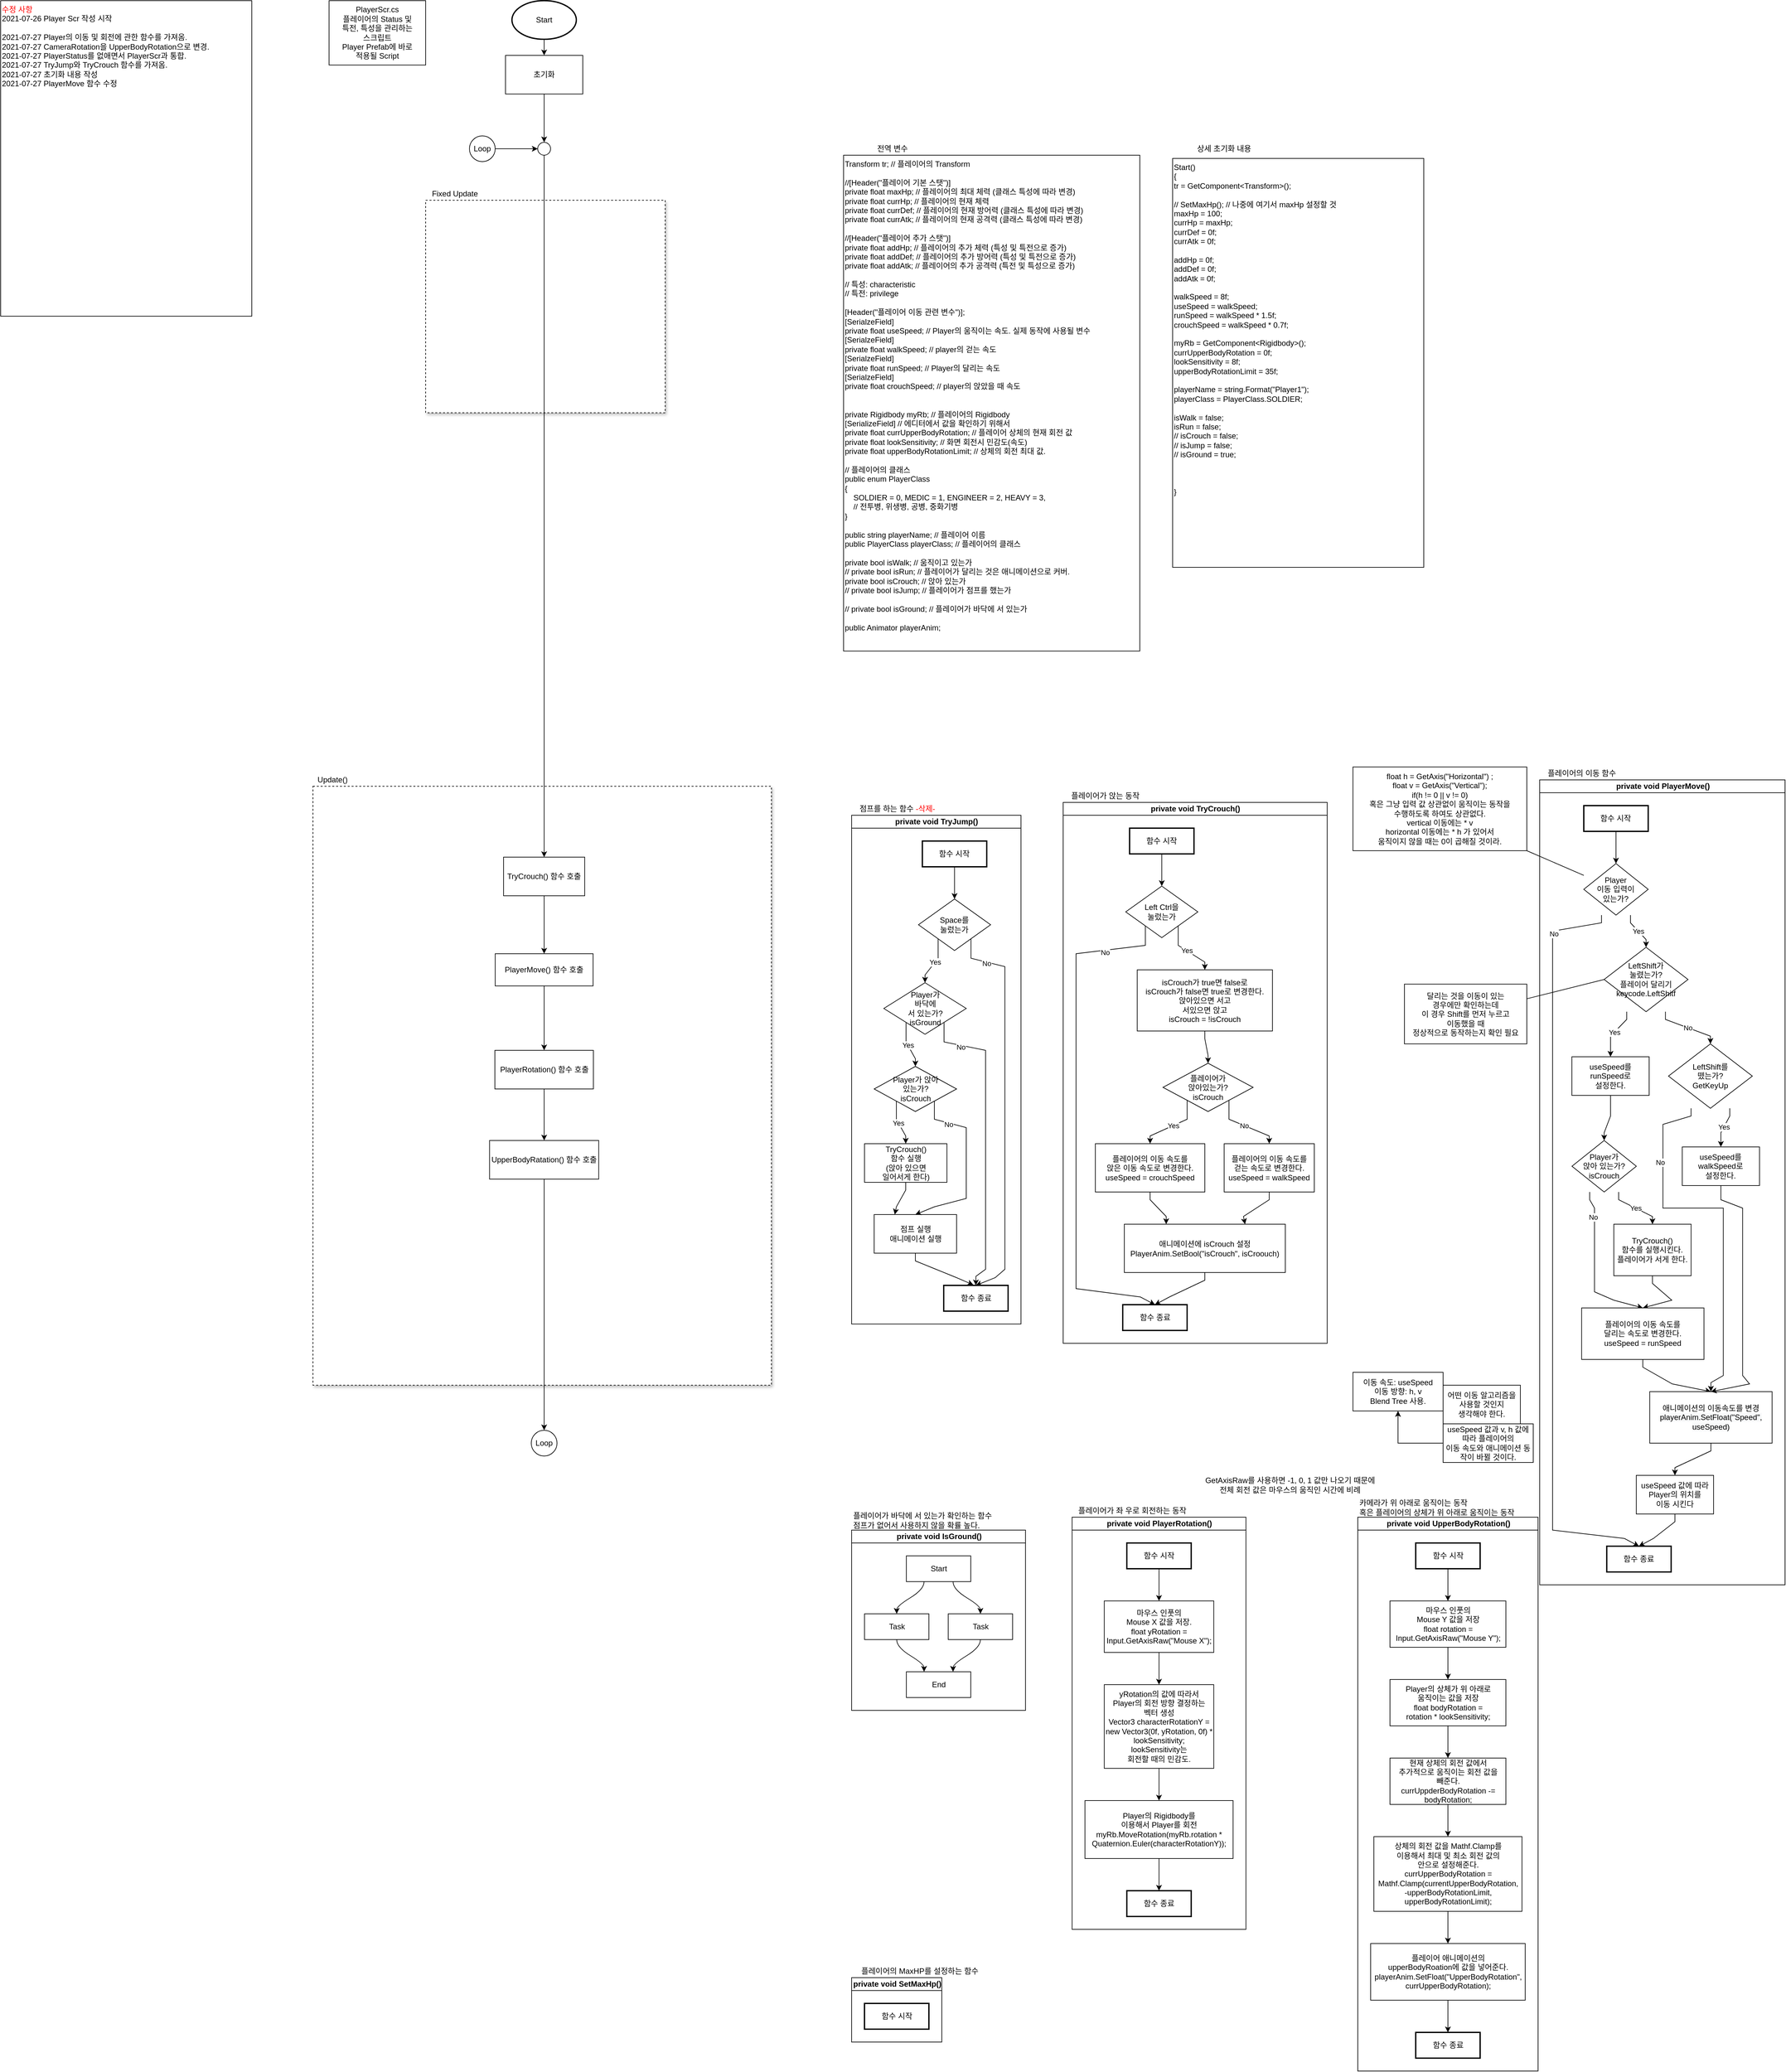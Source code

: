 <mxfile version="13.9.9" type="device"><diagram id="V0F2KRrK1Pfkh-RjJhN5" name="페이지-1"><mxGraphModel dx="1913" dy="806" grid="1" gridSize="10" guides="1" tooltips="1" connect="1" arrows="1" fold="1" page="1" pageScale="1" pageWidth="827" pageHeight="1169" math="0" shadow="0"><root><mxCell id="0"/><mxCell id="1" parent="0"/><mxCell id="7qZHtQeG11-7zBUPtAtL-14" value="" style="rounded=0;whiteSpace=wrap;html=1;shadow=1;fontFamily=Helvetica;dashed=1;" vertex="1" parent="1"><mxGeometry x="55" y="1250" width="712" height="930" as="geometry"/></mxCell><mxCell id="7qZHtQeG11-7zBUPtAtL-5" value="" style="rounded=0;whiteSpace=wrap;html=1;fontFamily=Helvetica;dashed=1;shadow=1;" vertex="1" parent="1"><mxGeometry x="230" y="340" width="372" height="330" as="geometry"/></mxCell><mxCell id="lB25bxZqyWeQpfFWxxOu-1" value="" style="edgeStyle=orthogonalEdgeStyle;rounded=0;orthogonalLoop=1;jettySize=auto;html=1;" parent="1" source="lB25bxZqyWeQpfFWxxOu-2" target="lB25bxZqyWeQpfFWxxOu-3" edge="1"><mxGeometry relative="1" as="geometry"/></mxCell><mxCell id="lB25bxZqyWeQpfFWxxOu-2" value="Start" style="strokeWidth=2;html=1;shape=mxgraph.flowchart.start_1;whiteSpace=wrap;" parent="1" vertex="1"><mxGeometry x="364" y="30" width="100" height="60" as="geometry"/></mxCell><mxCell id="7qZHtQeG11-7zBUPtAtL-8" value="" style="edgeStyle=orthogonalEdgeStyle;rounded=0;orthogonalLoop=1;jettySize=auto;html=1;fontFamily=Helvetica;" edge="1" parent="1" source="lB25bxZqyWeQpfFWxxOu-3" target="7qZHtQeG11-7zBUPtAtL-7"><mxGeometry relative="1" as="geometry"/></mxCell><mxCell id="lB25bxZqyWeQpfFWxxOu-3" value="초기화" style="rounded=0;whiteSpace=wrap;html=1;" parent="1" vertex="1"><mxGeometry x="354" y="115" width="120" height="60" as="geometry"/></mxCell><mxCell id="lB25bxZqyWeQpfFWxxOu-4" value="PlayerScr.cs&lt;br&gt;플레이어의 Status 및&lt;br&gt;특전, 특성을 관리하는&lt;br&gt;스크립트&lt;br&gt;Player Prefab에 바로&lt;br&gt;적용될 Script" style="rounded=0;whiteSpace=wrap;html=1;" parent="1" vertex="1"><mxGeometry x="80" y="30" width="150" height="100" as="geometry"/></mxCell><mxCell id="lB25bxZqyWeQpfFWxxOu-6" value="&lt;span style=&quot;font-family: &amp;#34;helvetica&amp;#34;&quot;&gt;Transform tr; // 플레이어의 Transform&lt;br&gt;&lt;br&gt;//[Header(&quot;플레이어 기본 스탯&quot;)]&lt;/span&gt;&lt;br style=&quot;font-family: &amp;#34;helvetica&amp;#34;&quot;&gt;&lt;span style=&quot;font-family: &amp;#34;helvetica&amp;#34;&quot;&gt;private float maxHp; // 플레이어의 최대 체력 (클래스 특성에 따라 변경)&lt;/span&gt;&lt;br style=&quot;font-family: &amp;#34;helvetica&amp;#34;&quot;&gt;&lt;span style=&quot;font-family: &amp;#34;helvetica&amp;#34;&quot;&gt;private float currHp; // 플레이어의 현재 체력&lt;/span&gt;&lt;br style=&quot;font-family: &amp;#34;helvetica&amp;#34;&quot;&gt;&lt;span style=&quot;font-family: &amp;#34;helvetica&amp;#34;&quot;&gt;private float currDef; // 플레이어의 현재 방어력 (클래스 특성에 따라 변경)&lt;/span&gt;&lt;br style=&quot;font-family: &amp;#34;helvetica&amp;#34;&quot;&gt;&lt;span style=&quot;font-family: &amp;#34;helvetica&amp;#34;&quot;&gt;private float currAtk; // 플레이어의 현재 공격력 (클래스 특성에 따라 변경)&lt;/span&gt;&lt;br style=&quot;font-family: &amp;#34;helvetica&amp;#34;&quot;&gt;&lt;br&gt;//[Header(&quot;플레이어 추가 스탯&quot;)]&lt;br&gt;private float addHp; // 플레이어의 추가 체력 (특성 및 특전으로 증가)&lt;br&gt;private float addDef; // 플레이어의 추가 방어력 (특성 및 특전으로 증가)&lt;br&gt;private float addAtk; // 플레이어의 추가 공격력 (특전 및 특성으로 증가)&lt;br&gt;&lt;br&gt;// 특성: characteristic&lt;br&gt;// 특전: privilege&lt;br&gt;&lt;br&gt;[Header(&quot;플레이어 이동 관련 변수&quot;)];&lt;br&gt;[SerialzeField]&lt;br&gt;private float useSpeed; // Player의 움직이는 속도. 실제 동작에 사용될 변수&lt;br&gt;[SerialzeField]&lt;br&gt;private float walkSpeed; // player의 걷는 속도&lt;br&gt;[SerialzeField]&lt;br&gt;private float runSpeed; // Player의 달리는 속도&lt;br&gt;[SerialzeField]&lt;br&gt;private float crouchSpeed; // player의 앉았을 때 속도&lt;br&gt;&lt;br&gt;&lt;br&gt;private Rigidbody myRb; // 플레이어의 Rigidbody&lt;br&gt;[SerializeField] // 에디터에서 값을 확인하기 위해서&lt;br&gt;private float currUpperBodyRotation; // 플레이어 상체의 현재&amp;nbsp;회전 값&lt;br&gt;private float lookSensitivity; // 화면 회전시 민감도(속도)&lt;br&gt;&lt;span style=&quot;text-align: center&quot;&gt;private float upperBodyRotationLimit; // 상체의 회전 최대 값.&lt;/span&gt;&lt;br&gt;&lt;br&gt;// 플레이어의 클래스&lt;br&gt;public enum PlayerClass&lt;br&gt;{&lt;br&gt;&amp;nbsp; &amp;nbsp; SOLDIER = 0, MEDIC = 1, ENGINEER = 2, HEAVY = 3,&lt;br&gt;&amp;nbsp; &amp;nbsp; // 전투병, 위생병, 공병, 중화기병&lt;br&gt;}&lt;br&gt;&lt;br&gt;public string playerName; // 플레이어 이름&lt;br&gt;public PlayerClass playerClass; // 플레이어의 클래스&lt;br&gt;&lt;br&gt;private bool isWalk; // 움직이고 있는가&lt;br&gt;// private bool isRun; // 플레이어가 달리는 것은 애니메이션으로 커버.&lt;br&gt;private bool isCrouch; // 앉아 있는가&lt;br&gt;// private bool isJump; // 플레이어가 점프를 했는가&lt;br&gt;&lt;br&gt;// private bool isGround; // 플레이어가 바닥에 서 있는가&lt;br&gt;&lt;br&gt;public Animator playerAnim;" style="rounded=0;whiteSpace=wrap;html=1;align=left;verticalAlign=top;" parent="1" vertex="1"><mxGeometry x="879" y="270" width="460" height="770" as="geometry"/></mxCell><mxCell id="lB25bxZqyWeQpfFWxxOu-7" value="전역 변수" style="text;html=1;strokeColor=none;fillColor=none;align=center;verticalAlign=middle;whiteSpace=wrap;rounded=0;" parent="1" vertex="1"><mxGeometry x="880" y="250" width="150" height="20" as="geometry"/></mxCell><mxCell id="lB25bxZqyWeQpfFWxxOu-8" value="Start()&lt;br&gt;{&lt;br&gt;tr = GetComponent&amp;lt;Transform&amp;gt;();&lt;br&gt;&lt;br&gt;// SetMaxHp(); // 나중에 여기서 maxHp 설정할 것&lt;br&gt;maxHp = 100;&lt;br&gt;currHp = maxHp;&lt;br&gt;currDef = 0f;&lt;br&gt;currAtk = 0f;&lt;br&gt;&lt;br&gt;addHp = 0f;&lt;br&gt;addDef = 0f;&lt;br&gt;addAtk = 0f;&lt;br&gt;&lt;br&gt;walkSpeed = 8f;&lt;br&gt;useSpeed = walkSpeed;&lt;br&gt;runSpeed = walkSpeed * 1.5f;&lt;br&gt;crouchSpeed = walkSpeed * 0.7f;&lt;br&gt;&lt;br&gt;myRb = GetComponent&amp;lt;Rigidbody&amp;gt;();&lt;br&gt;currUpperBodyRotation = 0f;&lt;br&gt;lookSensitivity = 8f;&lt;br&gt;upperBodyRotationLimit = 35f;&lt;br&gt;&lt;br&gt;playerName = string.Format(&quot;Player1&quot;);&lt;br&gt;playerClass = PlayerClass.SOLDIER;&lt;br&gt;&lt;br&gt;isWalk = false;&lt;br&gt;isRun = false;&lt;br&gt;// isCrouch = false;&lt;br&gt;// isJump = false;&lt;br&gt;// isGround = true;&lt;br&gt;&lt;br&gt;&lt;br&gt;&lt;br&gt;}" style="rounded=0;whiteSpace=wrap;html=1;align=left;verticalAlign=top;" parent="1" vertex="1"><mxGeometry x="1390" y="275" width="390" height="635" as="geometry"/></mxCell><mxCell id="lB25bxZqyWeQpfFWxxOu-9" value="상세 초기화 내용" style="text;html=1;strokeColor=none;fillColor=none;align=center;verticalAlign=middle;whiteSpace=wrap;rounded=0;" parent="1" vertex="1"><mxGeometry x="1390" y="250" width="160" height="20" as="geometry"/></mxCell><mxCell id="gIxmjfL-Lif10dy3qZAR-1" value="" style="endArrow=none;html=1;entryX=1;entryY=1;entryDx=0;entryDy=0;" parent="1" source="gIxmjfL-Lif10dy3qZAR-8" target="gIxmjfL-Lif10dy3qZAR-2" edge="1"><mxGeometry width="50" height="50" relative="1" as="geometry"><mxPoint x="2340" y="1400" as="sourcePoint"/><mxPoint x="2480.59" y="1340" as="targetPoint"/></mxGeometry></mxCell><mxCell id="gIxmjfL-Lif10dy3qZAR-2" value="float h = GetAxis(&quot;Horizontal&quot;) ;&lt;br&gt;float v = GetAxis(&quot;Vertical&quot;);&lt;br&gt;if(h != 0 || v != 0)&lt;br&gt;혹은 그냥 입력 값 상관없이 움직이는 동작을&lt;br&gt;수행하도록 하여도 상관없다.&lt;br&gt;vertical 이동에는 * v&lt;br&gt;horizontal 이동에는 * h 가 있어서&lt;br&gt;움직이지 않을 때는 0이 곱해질 것이라." style="rounded=0;whiteSpace=wrap;html=1;" parent="1" vertex="1"><mxGeometry x="1670" y="1220" width="270" height="130" as="geometry"/></mxCell><mxCell id="gIxmjfL-Lif10dy3qZAR-3" value="private void PlayerMove()" style="swimlane;html=1;startSize=20;horizontal=1;childLayout=flowLayout;flowOrientation=north;resizable=0;interRankCellSpacing=50;containerType=tree;shadow=0;" parent="1" vertex="1"><mxGeometry x="1960" y="1240" width="381" height="1250" as="geometry"/></mxCell><mxCell id="gIxmjfL-Lif10dy3qZAR-4" style="edgeStyle=orthogonalEdgeStyle;rounded=0;orthogonalLoop=1;jettySize=auto;html=1;entryX=0.5;entryY=0;entryDx=0;entryDy=0;entryPerimeter=0;noEdgeStyle=1;orthogonal=1;" parent="gIxmjfL-Lif10dy3qZAR-3" source="gIxmjfL-Lif10dy3qZAR-5" target="gIxmjfL-Lif10dy3qZAR-8" edge="1"><mxGeometry relative="1" as="geometry"><Array as="points"><mxPoint x="118.492" y="92"/><mxPoint x="118.492" y="118"/></Array></mxGeometry></mxCell><mxCell id="gIxmjfL-Lif10dy3qZAR-5" value="함수 시작" style="strokeWidth=2;whiteSpace=wrap;html=1;" parent="gIxmjfL-Lif10dy3qZAR-3" vertex="1"><mxGeometry x="68.492" y="40" width="100" height="40" as="geometry"/></mxCell><mxCell id="gIxmjfL-Lif10dy3qZAR-6" value="No" style="edgeStyle=orthogonalEdgeStyle;rounded=0;orthogonalLoop=1;jettySize=auto;html=1;entryX=0.5;entryY=0;entryDx=0;entryDy=0;noEdgeStyle=1;orthogonal=1;" parent="gIxmjfL-Lif10dy3qZAR-3" source="gIxmjfL-Lif10dy3qZAR-8" target="gIxmjfL-Lif10dy3qZAR-17" edge="1"><mxGeometry x="-0.839" y="2" relative="1" as="geometry"><Array as="points"><mxPoint x="95.992" y="222"/><mxPoint x="20" y="235"/><mxPoint x="20" y="385"/><mxPoint x="20" y="385"/><mxPoint x="20" y="535"/><mxPoint x="20" y="535"/><mxPoint x="20" y="665"/><mxPoint x="20" y="665"/><mxPoint x="20" y="795"/><mxPoint x="20" y="795"/><mxPoint x="20" y="925"/><mxPoint x="20" y="925"/><mxPoint x="20" y="1055"/><mxPoint x="20" y="1055"/><mxPoint x="20" y="1165"/><mxPoint x="131.653" y="1178"/></Array><mxPoint as="offset"/></mxGeometry></mxCell><mxCell id="gIxmjfL-Lif10dy3qZAR-7" value="Yes" style="edgeStyle=orthogonalEdgeStyle;rounded=0;orthogonalLoop=1;jettySize=auto;html=1;entryX=0.5;entryY=0;entryDx=0;entryDy=0;entryPerimeter=0;noEdgeStyle=1;orthogonal=1;" parent="gIxmjfL-Lif10dy3qZAR-3" source="gIxmjfL-Lif10dy3qZAR-8" target="gIxmjfL-Lif10dy3qZAR-10" edge="1"><mxGeometry relative="1" as="geometry"><Array as="points"><mxPoint x="140.992" y="222"/><mxPoint x="165.216" y="248"/></Array></mxGeometry></mxCell><mxCell id="gIxmjfL-Lif10dy3qZAR-8" value="Player&lt;br&gt;이동 입력이&lt;br&gt;있는가?" style="html=1;shape=mxgraph.flowchart.decision;whiteSpace=wrap;align=center;" parent="gIxmjfL-Lif10dy3qZAR-3" vertex="1"><mxGeometry x="68.492" y="130" width="100" height="80" as="geometry"/></mxCell><mxCell id="gIxmjfL-Lif10dy3qZAR-10" value="LeftShift가&lt;br&gt;눌렸는가?&lt;br&gt;플레이어 달리기&lt;br&gt;keycode.LeftShitf" style="html=1;shape=mxgraph.flowchart.decision;whiteSpace=wrap;align=center;" parent="gIxmjfL-Lif10dy3qZAR-3" vertex="1"><mxGeometry x="100.086" y="260" width="130.26" height="100" as="geometry"/></mxCell><mxCell id="gIxmjfL-Lif10dy3qZAR-15" style="edgeStyle=orthogonalEdgeStyle;rounded=0;orthogonalLoop=1;jettySize=auto;html=1;entryX=0.5;entryY=0;entryDx=0;entryDy=0;noEdgeStyle=1;orthogonal=1;" parent="gIxmjfL-Lif10dy3qZAR-3" source="gIxmjfL-Lif10dy3qZAR-16" target="gIxmjfL-Lif10dy3qZAR-17" edge="1"><mxGeometry relative="1" as="geometry"><Array as="points"><mxPoint x="210.023" y="1152"/><mxPoint x="176.653" y="1178"/></Array></mxGeometry></mxCell><mxCell id="gIxmjfL-Lif10dy3qZAR-16" value="useSpeed 값에 따라&lt;br&gt;Player의 위치를&lt;br&gt;이동 시킨다" style="rounded=0;whiteSpace=wrap;html=1;align=center;" parent="gIxmjfL-Lif10dy3qZAR-3" vertex="1"><mxGeometry x="150.023" y="1080" width="120" height="60" as="geometry"/></mxCell><mxCell id="gIxmjfL-Lif10dy3qZAR-17" value="함수 종료" style="strokeWidth=2;whiteSpace=wrap;html=1;" parent="gIxmjfL-Lif10dy3qZAR-3" vertex="1"><mxGeometry x="104.153" y="1190" width="100" height="40" as="geometry"/></mxCell><mxCell id="gIxmjfL-Lif10dy3qZAR-18" value="Yes" style="edgeStyle=orthogonalEdgeStyle;rounded=0;orthogonalLoop=1;jettySize=auto;html=1;entryX=0.5;entryY=0;entryDx=0;entryDy=0;noEdgeStyle=1;orthogonal=1;" parent="gIxmjfL-Lif10dy3qZAR-3" source="gIxmjfL-Lif10dy3qZAR-10" target="7qZHtQeG11-7zBUPtAtL-89" edge="1"><mxGeometry relative="1" as="geometry"><mxPoint x="3710.977" y="4965" as="sourcePoint"/><Array as="points"><mxPoint x="135.151" y="372"/><mxPoint x="110" y="398"/></Array></mxGeometry></mxCell><mxCell id="gIxmjfL-Lif10dy3qZAR-19" value="No" style="edgeStyle=orthogonalEdgeStyle;rounded=0;orthogonalLoop=1;jettySize=auto;html=1;entryX=0.5;entryY=0;entryDx=0;entryDy=0;noEdgeStyle=1;orthogonal=1;" parent="gIxmjfL-Lif10dy3qZAR-3" source="gIxmjfL-Lif10dy3qZAR-20" target="gIxmjfL-Lif10dy3qZAR-25" edge="1"><mxGeometry x="-0.648" y="-2" relative="1" as="geometry"><Array as="points"><mxPoint x="77.63" y="652"/><mxPoint x="85.13" y="665"/><mxPoint x="85.13" y="795"/><mxPoint x="115.13" y="808"/></Array><mxPoint as="offset"/></mxGeometry></mxCell><mxCell id="gIxmjfL-Lif10dy3qZAR-20" value="Player가&lt;br&gt;앉아 있는가?&lt;br&gt;isCrouch" style="html=1;shape=mxgraph.flowchart.decision;whiteSpace=wrap;align=center;" parent="gIxmjfL-Lif10dy3qZAR-3" vertex="1"><mxGeometry x="50.13" y="560" width="100" height="80" as="geometry"/></mxCell><mxCell id="gIxmjfL-Lif10dy3qZAR-21" value="Yes" style="edgeStyle=orthogonalEdgeStyle;rounded=0;orthogonalLoop=1;jettySize=auto;html=1;entryX=0.5;entryY=0;entryDx=0;entryDy=0;entryPerimeter=0;noEdgeStyle=1;orthogonal=1;" parent="gIxmjfL-Lif10dy3qZAR-3" source="gIxmjfL-Lif10dy3qZAR-20" target="gIxmjfL-Lif10dy3qZAR-23" edge="1"><mxGeometry relative="1" as="geometry"><mxPoint x="3735.977" y="5015" as="sourcePoint"/><Array as="points"><mxPoint x="122.63" y="652"/><mxPoint x="175.13" y="678"/></Array></mxGeometry></mxCell><mxCell id="gIxmjfL-Lif10dy3qZAR-22" style="edgeStyle=orthogonalEdgeStyle;rounded=0;orthogonalLoop=1;jettySize=auto;html=1;entryX=0.5;entryY=0;entryDx=0;entryDy=0;noEdgeStyle=1;orthogonal=1;" parent="gIxmjfL-Lif10dy3qZAR-3" source="gIxmjfL-Lif10dy3qZAR-23" target="gIxmjfL-Lif10dy3qZAR-25" edge="1"><mxGeometry relative="1" as="geometry"><Array as="points"><mxPoint x="175.13" y="782"/><mxPoint x="205.13" y="808"/></Array></mxGeometry></mxCell><mxCell id="gIxmjfL-Lif10dy3qZAR-23" value="TryCrouch()&lt;br&gt;함수를 실행시킨다.&lt;br&gt;플레이어가 서게 한다." style="rounded=0;whiteSpace=wrap;html=1;fontFamily=Helvetica;fontSize=12;fontColor=#000000;align=center;strokeColor=#000000;fillColor=#ffffff;" parent="gIxmjfL-Lif10dy3qZAR-3" vertex="1"><mxGeometry x="115.13" y="690" width="120" height="80" as="geometry"/></mxCell><mxCell id="gIxmjfL-Lif10dy3qZAR-24" style="edgeStyle=orthogonalEdgeStyle;rounded=0;orthogonalLoop=1;jettySize=auto;html=1;entryX=0.5;entryY=0;entryDx=0;entryDy=0;noEdgeStyle=1;orthogonal=1;" parent="gIxmjfL-Lif10dy3qZAR-3" source="gIxmjfL-Lif10dy3qZAR-25" target="gIxmjfL-Lif10dy3qZAR-30" edge="1"><mxGeometry relative="1" as="geometry"><Array as="points"><mxPoint x="160.13" y="912"/><mxPoint x="205.892" y="938"/></Array></mxGeometry></mxCell><mxCell id="gIxmjfL-Lif10dy3qZAR-25" value="플레이어의 이동 속도를&lt;br&gt;달리는 속도로 변경한다.&lt;br&gt;useSpeed = runSpeed" style="rounded=0;whiteSpace=wrap;html=1;fontFamily=Helvetica;fontSize=12;fontColor=#000000;align=center;strokeColor=#000000;fillColor=#ffffff;" parent="gIxmjfL-Lif10dy3qZAR-3" vertex="1"><mxGeometry x="65.13" y="820" width="190" height="80" as="geometry"/></mxCell><mxCell id="gIxmjfL-Lif10dy3qZAR-29" style="edgeStyle=orthogonalEdgeStyle;rounded=0;orthogonalLoop=1;jettySize=auto;html=1;entryX=0.5;entryY=0;entryDx=0;entryDy=0;noEdgeStyle=1;orthogonal=1;" parent="gIxmjfL-Lif10dy3qZAR-3" source="gIxmjfL-Lif10dy3qZAR-30" target="gIxmjfL-Lif10dy3qZAR-16" edge="1"><mxGeometry relative="1" as="geometry"><Array as="points"><mxPoint x="265.892" y="1042"/><mxPoint x="210.023" y="1068"/></Array></mxGeometry></mxCell><mxCell id="gIxmjfL-Lif10dy3qZAR-30" value="애니메이션의 이동속도를 변경&lt;br&gt;&lt;span style=&quot;color: rgb(0 , 0 , 0) ; font-family: &amp;#34;helvetica&amp;#34; ; font-size: 12px ; font-style: normal ; font-weight: 400 ; letter-spacing: normal ; text-align: center ; text-indent: 0px ; text-transform: none ; word-spacing: 0px ; background-color: rgb(248 , 249 , 250) ; display: inline ; float: none&quot;&gt;playerAnim.SetFloat(&quot;Speed&quot;, useSpeed)&lt;/span&gt;&lt;br&gt;" style="rounded=0;whiteSpace=wrap;html=1;fontFamily=Helvetica;fontSize=12;fontColor=#000000;align=center;strokeColor=#000000;fillColor=#ffffff;" parent="gIxmjfL-Lif10dy3qZAR-3" vertex="1"><mxGeometry x="170.892" y="950" width="190" height="80" as="geometry"/></mxCell><mxCell id="7qZHtQeG11-7zBUPtAtL-90" style="edgeStyle=orthogonalEdgeStyle;rounded=0;orthogonalLoop=1;jettySize=auto;html=1;entryX=0.5;entryY=0;entryDx=0;entryDy=0;entryPerimeter=0;fontFamily=Helvetica;noEdgeStyle=1;orthogonal=1;" edge="1" parent="gIxmjfL-Lif10dy3qZAR-3" source="7qZHtQeG11-7zBUPtAtL-89" target="gIxmjfL-Lif10dy3qZAR-20"><mxGeometry relative="1" as="geometry"><Array as="points"><mxPoint x="110" y="522"/><mxPoint x="100.13" y="548"/></Array></mxGeometry></mxCell><mxCell id="7qZHtQeG11-7zBUPtAtL-89" value="useSpeed를 runSpeed로&lt;br&gt;설정한다." style="rounded=0;whiteSpace=wrap;html=1;shadow=0;fontFamily=Helvetica;align=center;" vertex="1" parent="gIxmjfL-Lif10dy3qZAR-3"><mxGeometry x="50" y="430" width="120" height="60" as="geometry"/></mxCell><mxCell id="7qZHtQeG11-7zBUPtAtL-92" value="No" style="edgeStyle=orthogonalEdgeStyle;rounded=0;orthogonalLoop=1;jettySize=auto;html=1;entryX=0.5;entryY=0;entryDx=0;entryDy=0;entryPerimeter=0;noEdgeStyle=1;orthogonal=1;" edge="1" target="7qZHtQeG11-7zBUPtAtL-93" source="gIxmjfL-Lif10dy3qZAR-10" parent="gIxmjfL-Lif10dy3qZAR-3"><mxGeometry relative="1" as="geometry"><Array as="points"><mxPoint x="195.281" y="372"/><mxPoint x="265.13" y="398"/></Array><mxPoint x="2380.541" y="2010" as="sourcePoint"/></mxGeometry></mxCell><mxCell id="7qZHtQeG11-7zBUPtAtL-97" value="No" style="edgeStyle=orthogonalEdgeStyle;rounded=0;orthogonalLoop=1;jettySize=auto;html=1;entryX=0.5;entryY=0;entryDx=0;entryDy=0;fontFamily=Helvetica;noEdgeStyle=1;orthogonal=1;" edge="1" parent="gIxmjfL-Lif10dy3qZAR-3" source="7qZHtQeG11-7zBUPtAtL-93" target="gIxmjfL-Lif10dy3qZAR-30"><mxGeometry x="-0.594" y="-4" relative="1" as="geometry"><Array as="points"><mxPoint x="235.065" y="522"/><mxPoint x="191.38" y="535"/><mxPoint x="191.38" y="665"/><mxPoint x="285.13" y="665"/><mxPoint x="285.13" y="795"/><mxPoint x="285.13" y="795"/><mxPoint x="285.13" y="925"/><mxPoint x="265.892" y="936"/></Array><mxPoint as="offset"/></mxGeometry></mxCell><mxCell id="7qZHtQeG11-7zBUPtAtL-93" value="LeftShift를&lt;br&gt;뗐는가?&lt;br&gt;GetKeyUp" style="html=1;shape=mxgraph.flowchart.decision;whiteSpace=wrap;align=center;" vertex="1" parent="gIxmjfL-Lif10dy3qZAR-3"><mxGeometry x="200" y="410" width="130.26" height="100" as="geometry"/></mxCell><mxCell id="7qZHtQeG11-7zBUPtAtL-96" style="edgeStyle=orthogonalEdgeStyle;rounded=0;orthogonalLoop=1;jettySize=auto;html=1;entryX=0.5;entryY=0;entryDx=0;entryDy=0;fontFamily=Helvetica;noEdgeStyle=1;orthogonal=1;" edge="1" parent="gIxmjfL-Lif10dy3qZAR-3" source="7qZHtQeG11-7zBUPtAtL-94" target="gIxmjfL-Lif10dy3qZAR-30"><mxGeometry relative="1" as="geometry"><Array as="points"><mxPoint x="281.38" y="652"/><mxPoint x="315.13" y="665"/><mxPoint x="315.13" y="795"/><mxPoint x="315.13" y="795"/><mxPoint x="315.13" y="925"/><mxPoint x="325.892" y="938"/></Array></mxGeometry></mxCell><mxCell id="7qZHtQeG11-7zBUPtAtL-94" value="useSpeed를 walkSpeed로&lt;br&gt;설정한다." style="rounded=0;whiteSpace=wrap;html=1;shadow=0;fontFamily=Helvetica;align=center;" vertex="1" parent="gIxmjfL-Lif10dy3qZAR-3"><mxGeometry x="221.38" y="570" width="120" height="60" as="geometry"/></mxCell><mxCell id="7qZHtQeG11-7zBUPtAtL-95" value="Yes" style="edgeStyle=orthogonalEdgeStyle;rounded=0;orthogonalLoop=1;jettySize=auto;html=1;entryX=0.5;entryY=0;entryDx=0;entryDy=0;noEdgeStyle=1;orthogonal=1;" edge="1" parent="gIxmjfL-Lif10dy3qZAR-3" source="7qZHtQeG11-7zBUPtAtL-93" target="7qZHtQeG11-7zBUPtAtL-94"><mxGeometry relative="1" as="geometry"><Array as="points"><mxPoint x="295.195" y="522"/><mxPoint x="281.38" y="548"/></Array><mxPoint x="497.454" y="880" as="sourcePoint"/><mxPoint x="520" y="950" as="targetPoint"/></mxGeometry></mxCell><mxCell id="gIxmjfL-Lif10dy3qZAR-31" value="어떤 이동 알고리즘을&lt;br&gt;사용할 것인지&lt;br&gt;생각해야 한다." style="rounded=0;whiteSpace=wrap;html=1;" parent="1" vertex="1"><mxGeometry x="1810" y="2180" width="120" height="60" as="geometry"/></mxCell><mxCell id="gIxmjfL-Lif10dy3qZAR-32" value="" style="edgeStyle=orthogonalEdgeStyle;rounded=0;orthogonalLoop=1;jettySize=auto;html=1;exitX=0;exitY=0.5;exitDx=0;exitDy=0;" parent="1" source="gIxmjfL-Lif10dy3qZAR-33" target="gIxmjfL-Lif10dy3qZAR-34" edge="1"><mxGeometry relative="1" as="geometry"/></mxCell><mxCell id="gIxmjfL-Lif10dy3qZAR-33" value="useSpeed 값과 v, h 값에 따라 플레이어의&lt;br&gt;이동 속도와 애니메이션 동작이 바뀔 것이다." style="rounded=0;whiteSpace=wrap;html=1;" parent="1" vertex="1"><mxGeometry x="1810" y="2240" width="140" height="60" as="geometry"/></mxCell><mxCell id="gIxmjfL-Lif10dy3qZAR-34" value="이동 속도: useSpeed&lt;br&gt;이동 방향: h, v&lt;br&gt;Blend Tree 사용." style="rounded=0;whiteSpace=wrap;html=1;" parent="1" vertex="1"><mxGeometry x="1670" y="2160" width="140" height="60" as="geometry"/></mxCell><mxCell id="gIxmjfL-Lif10dy3qZAR-35" value="플레이어의 이동 함수" style="text;html=1;align=center;verticalAlign=middle;resizable=0;points=[];autosize=1;" parent="1" vertex="1"><mxGeometry x="1960" y="1220" width="130" height="20" as="geometry"/></mxCell><mxCell id="gIxmjfL-Lif10dy3qZAR-36" value="private void PlayerRotation()" style="swimlane;html=1;startSize=20;horizontal=1;childLayout=flowLayout;flowOrientation=north;resizable=0;interRankCellSpacing=50;containerType=tree;shadow=0;" parent="1" vertex="1"><mxGeometry x="1233.85" y="2385" width="270" height="640" as="geometry"/></mxCell><mxCell id="gIxmjfL-Lif10dy3qZAR-37" value="함수 시작" style="strokeWidth=2;whiteSpace=wrap;html=1;" parent="gIxmjfL-Lif10dy3qZAR-36" vertex="1"><mxGeometry x="85" y="40" width="100" height="40" as="geometry"/></mxCell><mxCell id="gIxmjfL-Lif10dy3qZAR-38" value="" style="edgeStyle=orthogonalEdgeStyle;rounded=0;orthogonalLoop=1;jettySize=auto;html=1;noEdgeStyle=1;orthogonal=1;" parent="gIxmjfL-Lif10dy3qZAR-36" source="gIxmjfL-Lif10dy3qZAR-37" target="gIxmjfL-Lif10dy3qZAR-39" edge="1"><mxGeometry relative="1" as="geometry"><Array as="points"><mxPoint x="135" y="92"/><mxPoint x="135" y="118"/></Array></mxGeometry></mxCell><mxCell id="gIxmjfL-Lif10dy3qZAR-39" value="마우스 인풋의&lt;br&gt;Mouse X 값을 저장.&lt;br&gt;float yRotation = Input.GetAxisRaw(&quot;Mouse X&quot;);" style="whiteSpace=wrap;html=1;" parent="gIxmjfL-Lif10dy3qZAR-36" vertex="1"><mxGeometry x="50" y="130" width="170" height="80" as="geometry"/></mxCell><mxCell id="gIxmjfL-Lif10dy3qZAR-40" value="함수 종료" style="strokeWidth=2;whiteSpace=wrap;html=1;" parent="gIxmjfL-Lif10dy3qZAR-36" vertex="1"><mxGeometry x="85" y="580" width="100" height="40" as="geometry"/></mxCell><mxCell id="gIxmjfL-Lif10dy3qZAR-41" value="" style="edgeStyle=orthogonalEdgeStyle;rounded=0;orthogonalLoop=1;jettySize=auto;html=1;noEdgeStyle=1;orthogonal=1;" parent="gIxmjfL-Lif10dy3qZAR-36" source="gIxmjfL-Lif10dy3qZAR-39" target="gIxmjfL-Lif10dy3qZAR-42" edge="1"><mxGeometry relative="1" as="geometry"><mxPoint x="1479.85" y="2785" as="sourcePoint"/><Array as="points"><mxPoint x="135" y="222"/><mxPoint x="135" y="248"/></Array></mxGeometry></mxCell><mxCell id="gIxmjfL-Lif10dy3qZAR-42" value="yRotation의 값에 따라서&lt;br&gt;Player의 회전 방향 결정하는&lt;br&gt;벡터 생성&lt;br&gt;Vector3 characterRotationY = new Vector3(0f, yRotation, 0f) * lookSensitivity;&lt;br&gt;lookSensitivity는&lt;br&gt;회전할 때의 민감도." style="whiteSpace=wrap;html=1;" parent="gIxmjfL-Lif10dy3qZAR-36" vertex="1"><mxGeometry x="50" y="260" width="170" height="130" as="geometry"/></mxCell><mxCell id="gIxmjfL-Lif10dy3qZAR-43" value="" style="edgeStyle=orthogonalEdgeStyle;rounded=0;orthogonalLoop=1;jettySize=auto;html=1;noEdgeStyle=1;orthogonal=1;" parent="gIxmjfL-Lif10dy3qZAR-36" source="gIxmjfL-Lif10dy3qZAR-42" target="gIxmjfL-Lif10dy3qZAR-45" edge="1"><mxGeometry relative="1" as="geometry"><mxPoint x="1439.85" y="2865" as="sourcePoint"/><Array as="points"><mxPoint x="135" y="402"/><mxPoint x="135" y="428"/></Array></mxGeometry></mxCell><mxCell id="gIxmjfL-Lif10dy3qZAR-44" style="edgeStyle=orthogonalEdgeStyle;rounded=0;orthogonalLoop=1;jettySize=auto;html=1;entryX=0.5;entryY=0;entryDx=0;entryDy=0;noEdgeStyle=1;orthogonal=1;" parent="gIxmjfL-Lif10dy3qZAR-36" source="gIxmjfL-Lif10dy3qZAR-45" target="gIxmjfL-Lif10dy3qZAR-40" edge="1"><mxGeometry relative="1" as="geometry"><Array as="points"><mxPoint x="135" y="542"/><mxPoint x="135" y="568"/></Array></mxGeometry></mxCell><mxCell id="gIxmjfL-Lif10dy3qZAR-45" value="Player의 Rigidbody를&lt;br&gt;이용해서 Player를 회전&lt;br&gt;myRb.MoveRotation(myRb.rotation * Quaternion.Euler(characterRotationY));" style="whiteSpace=wrap;html=1;" parent="gIxmjfL-Lif10dy3qZAR-36" vertex="1"><mxGeometry x="20" y="440" width="230" height="90" as="geometry"/></mxCell><mxCell id="gIxmjfL-Lif10dy3qZAR-46" value="private void UpperBodyRotation()" style="swimlane;html=1;startSize=20;horizontal=1;childLayout=flowLayout;flowOrientation=north;resizable=0;interRankCellSpacing=50;containerType=tree;shadow=0;" parent="1" vertex="1"><mxGeometry x="1677.5" y="2385" width="280" height="860" as="geometry"/></mxCell><mxCell id="gIxmjfL-Lif10dy3qZAR-47" value="함수 시작" style="strokeWidth=2;whiteSpace=wrap;html=1;" parent="gIxmjfL-Lif10dy3qZAR-46" vertex="1"><mxGeometry x="90" y="40" width="100" height="40" as="geometry"/></mxCell><mxCell id="gIxmjfL-Lif10dy3qZAR-48" value="" style="edgeStyle=orthogonalEdgeStyle;rounded=0;orthogonalLoop=1;jettySize=auto;html=1;noEdgeStyle=1;orthogonal=1;" parent="gIxmjfL-Lif10dy3qZAR-46" source="gIxmjfL-Lif10dy3qZAR-47" target="gIxmjfL-Lif10dy3qZAR-49" edge="1"><mxGeometry relative="1" as="geometry"><Array as="points"><mxPoint x="140" y="92"/><mxPoint x="140" y="118"/></Array></mxGeometry></mxCell><mxCell id="gIxmjfL-Lif10dy3qZAR-49" value="마우스 인풋의&lt;br&gt;Mouse Y 값을 저장&lt;br&gt;float rotation = Input.GetAxisRaw(&quot;Mouse Y&quot;);" style="whiteSpace=wrap;html=1;" parent="gIxmjfL-Lif10dy3qZAR-46" vertex="1"><mxGeometry x="50" y="130" width="180" height="72" as="geometry"/></mxCell><mxCell id="gIxmjfL-Lif10dy3qZAR-50" value="" style="edgeStyle=orthogonalEdgeStyle;rounded=0;orthogonalLoop=1;jettySize=auto;html=1;noEdgeStyle=1;orthogonal=1;" parent="gIxmjfL-Lif10dy3qZAR-46" source="gIxmjfL-Lif10dy3qZAR-49" target="gIxmjfL-Lif10dy3qZAR-51" edge="1"><mxGeometry relative="1" as="geometry"><mxPoint x="2008.5" y="2945" as="sourcePoint"/><Array as="points"><mxPoint x="140" y="214"/><mxPoint x="140" y="240"/></Array></mxGeometry></mxCell><mxCell id="gIxmjfL-Lif10dy3qZAR-51" value="Player의 상체가 위 아래로&lt;br&gt;움직이는 값을 저장&lt;br&gt;float bodyRotation =&lt;br&gt;rotation * lookSensitivity;" style="whiteSpace=wrap;html=1;" parent="gIxmjfL-Lif10dy3qZAR-46" vertex="1"><mxGeometry x="50" y="252" width="180" height="72" as="geometry"/></mxCell><mxCell id="gIxmjfL-Lif10dy3qZAR-52" value="" style="edgeStyle=orthogonalEdgeStyle;rounded=0;orthogonalLoop=1;jettySize=auto;html=1;noEdgeStyle=1;orthogonal=1;" parent="gIxmjfL-Lif10dy3qZAR-46" source="gIxmjfL-Lif10dy3qZAR-51" target="gIxmjfL-Lif10dy3qZAR-53" edge="1"><mxGeometry relative="1" as="geometry"><mxPoint x="1988.5" y="3027" as="sourcePoint"/><Array as="points"><mxPoint x="140" y="336"/><mxPoint x="140" y="362"/></Array></mxGeometry></mxCell><mxCell id="gIxmjfL-Lif10dy3qZAR-53" value="현재 상체의 회전 값에서&lt;br&gt;추가적으로 움직이는 회전 값을&lt;br&gt;빼준다.&lt;br&gt;currUppderBodyRotation -= bodyRotation;" style="whiteSpace=wrap;html=1;" parent="gIxmjfL-Lif10dy3qZAR-46" vertex="1"><mxGeometry x="50" y="374" width="180" height="72" as="geometry"/></mxCell><mxCell id="gIxmjfL-Lif10dy3qZAR-54" value="" style="edgeStyle=orthogonalEdgeStyle;rounded=0;orthogonalLoop=1;jettySize=auto;html=1;noEdgeStyle=1;orthogonal=1;" parent="gIxmjfL-Lif10dy3qZAR-46" source="gIxmjfL-Lif10dy3qZAR-53" target="gIxmjfL-Lif10dy3qZAR-55" edge="1"><mxGeometry relative="1" as="geometry"><mxPoint x="1968.5" y="3109" as="sourcePoint"/><Array as="points"><mxPoint x="140" y="458"/><mxPoint x="140" y="484"/></Array></mxGeometry></mxCell><mxCell id="gIxmjfL-Lif10dy3qZAR-55" value="상체의 회전 값을 Mathf.Clamp를&lt;br&gt;이용해서 최대 및 최소 회전 값의&lt;br&gt;안으로 설정해준다.&lt;br&gt;currUpperBodyRotation =&lt;br&gt;Mathf.Clamp(currentUpperBodyRotation,&lt;br&gt;-upperBodyRotationLimit,&lt;br&gt;upperBodyRotationLimit);" style="whiteSpace=wrap;html=1;" parent="gIxmjfL-Lif10dy3qZAR-46" vertex="1"><mxGeometry x="25" y="496" width="230" height="116" as="geometry"/></mxCell><mxCell id="gIxmjfL-Lif10dy3qZAR-56" value="" style="edgeStyle=orthogonalEdgeStyle;rounded=0;orthogonalLoop=1;jettySize=auto;html=1;noEdgeStyle=1;orthogonal=1;" parent="gIxmjfL-Lif10dy3qZAR-46" source="gIxmjfL-Lif10dy3qZAR-55" target="gIxmjfL-Lif10dy3qZAR-58" edge="1"><mxGeometry relative="1" as="geometry"><mxPoint x="1952.5" y="3111.0" as="sourcePoint"/><Array as="points"><mxPoint x="140" y="624"/><mxPoint x="140" y="650"/></Array></mxGeometry></mxCell><mxCell id="gIxmjfL-Lif10dy3qZAR-57" style="edgeStyle=orthogonalEdgeStyle;rounded=0;orthogonalLoop=1;jettySize=auto;html=1;entryX=0.5;entryY=0;entryDx=0;entryDy=0;noEdgeStyle=1;orthogonal=1;" parent="gIxmjfL-Lif10dy3qZAR-46" source="gIxmjfL-Lif10dy3qZAR-58" target="gIxmjfL-Lif10dy3qZAR-59" edge="1"><mxGeometry relative="1" as="geometry"><Array as="points"><mxPoint x="140" y="762"/><mxPoint x="140" y="788"/></Array></mxGeometry></mxCell><mxCell id="gIxmjfL-Lif10dy3qZAR-58" value="플레이어 애니메이션의&lt;br&gt;upperBodyRoation에 값을 넣어준다.&lt;br&gt;playerAnim.SetFloat(&quot;UpperBodyRotation&quot;, currUpperBodyRotation);" style="whiteSpace=wrap;html=1;" parent="gIxmjfL-Lif10dy3qZAR-46" vertex="1"><mxGeometry x="20" y="662" width="240" height="88" as="geometry"/></mxCell><mxCell id="gIxmjfL-Lif10dy3qZAR-59" value="함수 종료" style="strokeWidth=2;whiteSpace=wrap;html=1;" parent="gIxmjfL-Lif10dy3qZAR-46" vertex="1"><mxGeometry x="90" y="800" width="100" height="40" as="geometry"/></mxCell><mxCell id="gIxmjfL-Lif10dy3qZAR-60" value="카메라가 위 아래로 움직이는 동작&lt;br&gt;혹은 플레이어의 상체가 위 아래로 움직이는 동작" style="text;html=1;align=left;verticalAlign=middle;resizable=0;points=[];autosize=1;" parent="1" vertex="1"><mxGeometry x="1677.5" y="2355" width="280" height="30" as="geometry"/></mxCell><mxCell id="gIxmjfL-Lif10dy3qZAR-61" value="플레이어가 좌 우로 회전하는 동작" style="text;html=1;align=center;verticalAlign=middle;resizable=0;points=[];autosize=1;" parent="1" vertex="1"><mxGeometry x="1226.85" y="2365" width="200" height="20" as="geometry"/></mxCell><mxCell id="7qZHtQeG11-7zBUPtAtL-2" value="&lt;font color=&quot;#ff0000&quot;&gt;수정 사항&lt;br&gt;&lt;/font&gt;2021-07-26 Player Scr 작성 시작&lt;br&gt;&lt;br&gt;2021-07-27 Player의 이동 및 회전에 관한 함수를 가져옴.&lt;br&gt;&lt;span&gt;2021-07-27 CameraRotation을 UpperBodyRotation으로 변경.&lt;br&gt;2021-07-27 PlayerStatus를 없애면서 PlayerScr과 통합.&lt;br&gt;2021-07-27 TryJump와 TryCrouch 함수를 가져옴.&lt;br&gt;2021-07-27 초기화 내용 작성&lt;br&gt;2021-07-27 PlayerMove 함수 수정&lt;br&gt;&lt;/span&gt;" style="rounded=0;whiteSpace=wrap;html=1;align=left;verticalAlign=top;fontFamily=Helvetica;" vertex="1" parent="1"><mxGeometry x="-430" y="30" width="390" height="490" as="geometry"/></mxCell><mxCell id="7qZHtQeG11-7zBUPtAtL-16" style="edgeStyle=orthogonalEdgeStyle;rounded=0;orthogonalLoop=1;jettySize=auto;html=1;fontFamily=Helvetica;entryX=0.5;entryY=0;entryDx=0;entryDy=0;" edge="1" parent="1" source="7qZHtQeG11-7zBUPtAtL-3" target="7qZHtQeG11-7zBUPtAtL-17"><mxGeometry relative="1" as="geometry"/></mxCell><mxCell id="7qZHtQeG11-7zBUPtAtL-3" value="PlayerMove() 함수 호출" style="rounded=0;whiteSpace=wrap;html=1;" vertex="1" parent="1"><mxGeometry x="338" y="1510" width="152" height="50" as="geometry"/></mxCell><mxCell id="7qZHtQeG11-7zBUPtAtL-6" value="Fixed Update" style="text;html=1;align=center;verticalAlign=middle;resizable=0;points=[];autosize=1;fontFamily=Helvetica;" vertex="1" parent="1"><mxGeometry x="230" y="320" width="90" height="20" as="geometry"/></mxCell><mxCell id="7qZHtQeG11-7zBUPtAtL-9" value="" style="edgeStyle=orthogonalEdgeStyle;rounded=0;orthogonalLoop=1;jettySize=auto;html=1;fontFamily=Helvetica;entryX=0.5;entryY=0;entryDx=0;entryDy=0;" edge="1" parent="1" source="7qZHtQeG11-7zBUPtAtL-7" target="7qZHtQeG11-7zBUPtAtL-65"><mxGeometry relative="1" as="geometry"><mxPoint x="420" y="1140" as="targetPoint"/></mxGeometry></mxCell><mxCell id="7qZHtQeG11-7zBUPtAtL-7" value="" style="ellipse;whiteSpace=wrap;html=1;aspect=fixed;shadow=0;fontFamily=Helvetica;" vertex="1" parent="1"><mxGeometry x="404" y="250" width="20" height="20" as="geometry"/></mxCell><mxCell id="7qZHtQeG11-7zBUPtAtL-11" value="" style="edgeStyle=orthogonalEdgeStyle;rounded=0;orthogonalLoop=1;jettySize=auto;html=1;fontFamily=Helvetica;" edge="1" parent="1" source="7qZHtQeG11-7zBUPtAtL-10" target="7qZHtQeG11-7zBUPtAtL-7"><mxGeometry relative="1" as="geometry"/></mxCell><mxCell id="7qZHtQeG11-7zBUPtAtL-10" value="Loop" style="ellipse;whiteSpace=wrap;html=1;aspect=fixed;shadow=0;fontFamily=Helvetica;" vertex="1" parent="1"><mxGeometry x="298" y="240" width="40" height="40" as="geometry"/></mxCell><mxCell id="7qZHtQeG11-7zBUPtAtL-15" value="Update()" style="text;html=1;align=center;verticalAlign=middle;resizable=0;points=[];autosize=1;fontFamily=Helvetica;" vertex="1" parent="1"><mxGeometry x="55" y="1230" width="60" height="20" as="geometry"/></mxCell><mxCell id="7qZHtQeG11-7zBUPtAtL-71" value="" style="edgeStyle=orthogonalEdgeStyle;rounded=0;orthogonalLoop=1;jettySize=auto;html=1;fontFamily=Helvetica;" edge="1" parent="1" source="7qZHtQeG11-7zBUPtAtL-17" target="7qZHtQeG11-7zBUPtAtL-70"><mxGeometry relative="1" as="geometry"/></mxCell><mxCell id="7qZHtQeG11-7zBUPtAtL-17" value="PlayerRotation() 함수 호출" style="whiteSpace=wrap;html=1;shadow=0;fontFamily=Helvetica;" vertex="1" parent="1"><mxGeometry x="337.5" y="1660" width="153" height="60" as="geometry"/></mxCell><mxCell id="7qZHtQeG11-7zBUPtAtL-18" value="private void TryJump()" style="swimlane;html=1;startSize=20;horizontal=1;childLayout=flowLayout;flowOrientation=north;resizable=0;interRankCellSpacing=50;containerType=tree;shadow=0;" vertex="1" parent="1"><mxGeometry x="891.5" y="1295" width="263" height="790" as="geometry"/></mxCell><mxCell id="7qZHtQeG11-7zBUPtAtL-19" style="edgeStyle=orthogonalEdgeStyle;rounded=0;orthogonalLoop=1;jettySize=auto;html=1;entryX=0.5;entryY=0;entryDx=0;entryDy=0;noEdgeStyle=1;orthogonal=1;" edge="1" parent="7qZHtQeG11-7zBUPtAtL-18" source="7qZHtQeG11-7zBUPtAtL-20" target="7qZHtQeG11-7zBUPtAtL-23"><mxGeometry relative="1" as="geometry"><Array as="points"><mxPoint x="159.815" y="92"/><mxPoint x="159.815" y="118"/></Array></mxGeometry></mxCell><mxCell id="7qZHtQeG11-7zBUPtAtL-20" value="함수 시작" style="strokeWidth=2;whiteSpace=wrap;html=1;" vertex="1" parent="7qZHtQeG11-7zBUPtAtL-18"><mxGeometry x="109.815" y="40" width="100" height="40" as="geometry"/></mxCell><mxCell id="7qZHtQeG11-7zBUPtAtL-21" value="Yes" style="edgeStyle=orthogonalEdgeStyle;rounded=0;orthogonalLoop=1;jettySize=auto;html=1;entryX=0.5;entryY=0;entryDx=0;entryDy=0;noEdgeStyle=1;orthogonal=1;" edge="1" parent="7qZHtQeG11-7zBUPtAtL-18" source="7qZHtQeG11-7zBUPtAtL-23" target="7qZHtQeG11-7zBUPtAtL-26"><mxGeometry relative="1" as="geometry"><Array as="points"><mxPoint x="134.315" y="222"/><mxPoint x="114" y="248"/></Array></mxGeometry></mxCell><mxCell id="7qZHtQeG11-7zBUPtAtL-22" value="No" style="edgeStyle=orthogonalEdgeStyle;rounded=0;orthogonalLoop=1;jettySize=auto;html=1;entryX=0.5;entryY=0;entryDx=0;entryDy=0;noEdgeStyle=1;orthogonal=1;" edge="1" parent="7qZHtQeG11-7zBUPtAtL-18" source="7qZHtQeG11-7zBUPtAtL-23" target="7qZHtQeG11-7zBUPtAtL-27"><mxGeometry x="-0.815" y="-2" relative="1" as="geometry"><Array as="points"><mxPoint x="185.315" y="222"/><mxPoint x="238" y="235"/><mxPoint x="238" y="365"/><mxPoint x="238" y="365"/><mxPoint x="238" y="485"/><mxPoint x="238" y="485"/><mxPoint x="238" y="595"/><mxPoint x="238" y="595"/><mxPoint x="238" y="705"/><mxPoint x="223" y="718"/></Array><mxPoint as="offset"/></mxGeometry></mxCell><mxCell id="7qZHtQeG11-7zBUPtAtL-23" value="Space를&lt;br&gt;눌렀는가" style="rhombus;whiteSpace=wrap;html=1;rounded=0;" vertex="1" parent="7qZHtQeG11-7zBUPtAtL-18"><mxGeometry x="103.815" y="130" width="112" height="80" as="geometry"/></mxCell><mxCell id="7qZHtQeG11-7zBUPtAtL-24" value="Yes" style="edgeStyle=orthogonalEdgeStyle;rounded=0;orthogonalLoop=1;jettySize=auto;html=1;entryX=0.5;entryY=0;entryDx=0;entryDy=0;noEdgeStyle=1;orthogonal=1;" edge="1" parent="7qZHtQeG11-7zBUPtAtL-18" source="7qZHtQeG11-7zBUPtAtL-26" target="7qZHtQeG11-7zBUPtAtL-28"><mxGeometry relative="1" as="geometry"><Array as="points"><mxPoint x="84.5" y="352"/><mxPoint x="99" y="378"/></Array></mxGeometry></mxCell><mxCell id="7qZHtQeG11-7zBUPtAtL-25" value="No" style="edgeStyle=orthogonalEdgeStyle;rounded=0;orthogonalLoop=1;jettySize=auto;html=1;entryX=0.5;entryY=0;entryDx=0;entryDy=0;noEdgeStyle=1;orthogonal=1;" edge="1" parent="7qZHtQeG11-7zBUPtAtL-18" source="7qZHtQeG11-7zBUPtAtL-26" target="7qZHtQeG11-7zBUPtAtL-27"><mxGeometry x="-0.753" y="-3" relative="1" as="geometry"><Array as="points"><mxPoint x="143.5" y="352"/><mxPoint x="208" y="365"/><mxPoint x="208" y="485"/><mxPoint x="208" y="485"/><mxPoint x="208" y="595"/><mxPoint x="208" y="595"/><mxPoint x="208" y="705"/><mxPoint x="193" y="716"/></Array><mxPoint as="offset"/></mxGeometry></mxCell><mxCell id="7qZHtQeG11-7zBUPtAtL-26" value="Player가&lt;br&gt;바닥에&lt;br&gt;서 있는가?&lt;br&gt;isGround" style="whiteSpace=wrap;html=1;rounded=0;rhombus;" vertex="1" parent="7qZHtQeG11-7zBUPtAtL-18"><mxGeometry x="50" y="260" width="128" height="80" as="geometry"/></mxCell><mxCell id="7qZHtQeG11-7zBUPtAtL-27" value="함수 종료" style="strokeWidth=2;whiteSpace=wrap;html=1;" vertex="1" parent="7qZHtQeG11-7zBUPtAtL-18"><mxGeometry x="143" y="730" width="100" height="40" as="geometry"/></mxCell><mxCell id="7qZHtQeG11-7zBUPtAtL-28" value="Player가 앉아&lt;br&gt;있는가?&lt;br&gt;isCrouch" style="whiteSpace=wrap;html=1;rounded=0;rhombus;" vertex="1" parent="7qZHtQeG11-7zBUPtAtL-18"><mxGeometry x="35" y="390" width="128" height="70" as="geometry"/></mxCell><mxCell id="7qZHtQeG11-7zBUPtAtL-29" value="Yes" style="edgeStyle=orthogonalEdgeStyle;rounded=0;orthogonalLoop=1;jettySize=auto;html=1;entryX=0.5;entryY=0;entryDx=0;entryDy=0;noEdgeStyle=1;orthogonal=1;" edge="1" parent="7qZHtQeG11-7zBUPtAtL-18" source="7qZHtQeG11-7zBUPtAtL-28" target="7qZHtQeG11-7zBUPtAtL-31"><mxGeometry relative="1" as="geometry"><mxPoint x="1304" y="2330" as="sourcePoint"/><Array as="points"><mxPoint x="69.5" y="472"/><mxPoint x="84" y="498"/></Array></mxGeometry></mxCell><mxCell id="7qZHtQeG11-7zBUPtAtL-30" style="edgeStyle=orthogonalEdgeStyle;rounded=0;orthogonalLoop=1;jettySize=auto;html=1;entryX=0.25;entryY=0;entryDx=0;entryDy=0;noEdgeStyle=1;orthogonal=1;" edge="1" parent="7qZHtQeG11-7zBUPtAtL-18" source="7qZHtQeG11-7zBUPtAtL-31" target="7qZHtQeG11-7zBUPtAtL-33"><mxGeometry relative="1" as="geometry"><Array as="points"><mxPoint x="84" y="582"/><mxPoint x="69.5" y="608"/></Array></mxGeometry></mxCell><mxCell id="7qZHtQeG11-7zBUPtAtL-31" value="TryCrouch()&lt;br&gt;함수 실행&lt;br&gt;(앉아 있으면&lt;br&gt;일어서게 한다)" style="whiteSpace=wrap;html=1;rounded=0;" vertex="1" parent="7qZHtQeG11-7zBUPtAtL-18"><mxGeometry x="20" y="510" width="128" height="60" as="geometry"/></mxCell><mxCell id="7qZHtQeG11-7zBUPtAtL-32" style="edgeStyle=orthogonalEdgeStyle;rounded=0;orthogonalLoop=1;jettySize=auto;html=1;entryX=0.46;entryY=-0.021;entryDx=0;entryDy=0;entryPerimeter=0;noEdgeStyle=1;orthogonal=1;" edge="1" parent="7qZHtQeG11-7zBUPtAtL-18" source="7qZHtQeG11-7zBUPtAtL-33" target="7qZHtQeG11-7zBUPtAtL-27"><mxGeometry relative="1" as="geometry"><Array as="points"><mxPoint x="99" y="692"/><mxPoint x="163" y="718"/></Array></mxGeometry></mxCell><mxCell id="7qZHtQeG11-7zBUPtAtL-33" value="점프 실행&lt;br&gt;애니메이션 실행" style="whiteSpace=wrap;html=1;rounded=0;" vertex="1" parent="7qZHtQeG11-7zBUPtAtL-18"><mxGeometry x="35" y="620" width="128" height="60" as="geometry"/></mxCell><mxCell id="7qZHtQeG11-7zBUPtAtL-34" value="No" style="edgeStyle=orthogonalEdgeStyle;rounded=0;orthogonalLoop=1;jettySize=auto;html=1;entryX=0.5;entryY=0;entryDx=0;entryDy=0;noEdgeStyle=1;orthogonal=1;" edge="1" parent="7qZHtQeG11-7zBUPtAtL-18" source="7qZHtQeG11-7zBUPtAtL-28" target="7qZHtQeG11-7zBUPtAtL-33"><mxGeometry x="-0.626" y="-2" relative="1" as="geometry"><mxPoint x="425.016" y="1120" as="sourcePoint"/><mxPoint x="425.016" y="1170" as="targetPoint"/><Array as="points"><mxPoint x="128.5" y="472"/><mxPoint x="178" y="485"/><mxPoint x="178" y="595"/><mxPoint x="128.5" y="608"/></Array><mxPoint as="offset"/></mxGeometry></mxCell><mxCell id="7qZHtQeG11-7zBUPtAtL-35" value="private void TryCrouch()" style="swimlane;html=1;startSize=20;horizontal=1;childLayout=flowLayout;flowOrientation=north;resizable=0;interRankCellSpacing=50;containerType=tree;shadow=0;" vertex="1" parent="1"><mxGeometry x="1220" y="1275" width="410" height="840" as="geometry"/></mxCell><mxCell id="7qZHtQeG11-7zBUPtAtL-36" style="edgeStyle=orthogonalEdgeStyle;rounded=0;orthogonalLoop=1;jettySize=auto;html=1;entryX=0.5;entryY=0;entryDx=0;entryDy=0;noEdgeStyle=1;orthogonal=1;" edge="1" parent="7qZHtQeG11-7zBUPtAtL-35" source="7qZHtQeG11-7zBUPtAtL-37" target="7qZHtQeG11-7zBUPtAtL-39"><mxGeometry relative="1" as="geometry"><Array as="points"><mxPoint x="153.148" y="92"/><mxPoint x="153.148" y="118"/></Array></mxGeometry></mxCell><mxCell id="7qZHtQeG11-7zBUPtAtL-37" value="함수 시작" style="strokeWidth=2;whiteSpace=wrap;html=1;" vertex="1" parent="7qZHtQeG11-7zBUPtAtL-35"><mxGeometry x="103.148" y="40" width="100" height="40" as="geometry"/></mxCell><mxCell id="7qZHtQeG11-7zBUPtAtL-38" value="No" style="edgeStyle=orthogonalEdgeStyle;rounded=0;orthogonalLoop=1;jettySize=auto;html=1;entryX=0.5;entryY=0;entryDx=0;entryDy=0;noEdgeStyle=1;orthogonal=1;" edge="1" parent="7qZHtQeG11-7zBUPtAtL-35" source="7qZHtQeG11-7zBUPtAtL-39" target="7qZHtQeG11-7zBUPtAtL-42"><mxGeometry x="-0.76" y="3" relative="1" as="geometry"><Array as="points"><mxPoint x="127.648" y="222"/><mxPoint x="20" y="235"/><mxPoint x="20" y="380"/><mxPoint x="20" y="380"/><mxPoint x="20" y="505"/><mxPoint x="20" y="505"/><mxPoint x="20" y="630"/><mxPoint x="20" y="630"/><mxPoint x="20" y="755"/><mxPoint x="120" y="768"/></Array><mxPoint as="offset"/></mxGeometry></mxCell><mxCell id="7qZHtQeG11-7zBUPtAtL-39" value="Left Ctrl을&lt;br&gt;눌렀는가" style="rhombus;whiteSpace=wrap;html=1;rounded=0;" vertex="1" parent="7qZHtQeG11-7zBUPtAtL-35"><mxGeometry x="97.148" y="130" width="112" height="80" as="geometry"/></mxCell><mxCell id="7qZHtQeG11-7zBUPtAtL-40" value="isCrouch가 true면 false로&lt;br&gt;isCrouch가 false면 true로 변경한다.&lt;br&gt;앉아있으면 서고&lt;br&gt;서있으면 앉고&lt;br&gt;isCrouch = !isCrouch" style="whiteSpace=wrap;html=1;rounded=0;" vertex="1" parent="7qZHtQeG11-7zBUPtAtL-35"><mxGeometry x="115" y="260" width="210" height="95" as="geometry"/></mxCell><mxCell id="7qZHtQeG11-7zBUPtAtL-41" value="Yes" style="edgeStyle=orthogonalEdgeStyle;rounded=0;orthogonalLoop=1;jettySize=auto;html=1;noEdgeStyle=1;orthogonal=1;" edge="1" parent="7qZHtQeG11-7zBUPtAtL-35" source="7qZHtQeG11-7zBUPtAtL-39" target="7qZHtQeG11-7zBUPtAtL-40"><mxGeometry relative="1" as="geometry"><Array as="points"><mxPoint x="178.648" y="222"/><mxPoint x="220" y="248"/></Array></mxGeometry></mxCell><mxCell id="7qZHtQeG11-7zBUPtAtL-42" value="함수 종료" style="strokeWidth=2;whiteSpace=wrap;html=1;" vertex="1" parent="7qZHtQeG11-7zBUPtAtL-35"><mxGeometry x="92.5" y="780" width="100" height="40" as="geometry"/></mxCell><mxCell id="7qZHtQeG11-7zBUPtAtL-43" value="" style="edgeStyle=orthogonalEdgeStyle;rounded=0;orthogonalLoop=1;jettySize=auto;html=1;noEdgeStyle=1;orthogonal=1;" edge="1" parent="7qZHtQeG11-7zBUPtAtL-35" source="7qZHtQeG11-7zBUPtAtL-40" target="7qZHtQeG11-7zBUPtAtL-44"><mxGeometry relative="1" as="geometry"><mxPoint x="2123.981" y="2826.786" as="sourcePoint"/><Array as="points"><mxPoint x="220" y="367"/><mxPoint x="225" y="393"/></Array></mxGeometry></mxCell><mxCell id="7qZHtQeG11-7zBUPtAtL-44" value="플레이어가&lt;br&gt;앉아있는가?&lt;br&gt;isCrouch" style="whiteSpace=wrap;html=1;rounded=0;rhombus;" vertex="1" parent="7qZHtQeG11-7zBUPtAtL-35"><mxGeometry x="155" y="405" width="140" height="75" as="geometry"/></mxCell><mxCell id="7qZHtQeG11-7zBUPtAtL-45" value="Yes" style="edgeStyle=orthogonalEdgeStyle;rounded=0;orthogonalLoop=1;jettySize=auto;html=1;noEdgeStyle=1;orthogonal=1;" edge="1" parent="7qZHtQeG11-7zBUPtAtL-35" source="7qZHtQeG11-7zBUPtAtL-44" target="7qZHtQeG11-7zBUPtAtL-46"><mxGeometry relative="1" as="geometry"><mxPoint x="1958" y="2790" as="sourcePoint"/><Array as="points"><mxPoint x="192.5" y="492"/><mxPoint x="135" y="518"/></Array></mxGeometry></mxCell><mxCell id="7qZHtQeG11-7zBUPtAtL-46" value="플레이어의 이동 속도를&lt;br&gt;앉은 이동 속도로 변경한다.&lt;br&gt;useSpeed = crouchSpeed" style="whiteSpace=wrap;html=1;rounded=0;" vertex="1" parent="7qZHtQeG11-7zBUPtAtL-35"><mxGeometry x="50" y="530" width="170" height="75" as="geometry"/></mxCell><mxCell id="7qZHtQeG11-7zBUPtAtL-47" value="No" style="edgeStyle=orthogonalEdgeStyle;rounded=0;orthogonalLoop=1;jettySize=auto;html=1;noEdgeStyle=1;orthogonal=1;" edge="1" parent="7qZHtQeG11-7zBUPtAtL-35" source="7qZHtQeG11-7zBUPtAtL-44" target="7qZHtQeG11-7zBUPtAtL-49"><mxGeometry relative="1" as="geometry"><mxPoint x="1758" y="2390" as="sourcePoint"/><Array as="points"><mxPoint x="257.5" y="492"/><mxPoint x="320" y="518"/></Array></mxGeometry></mxCell><mxCell id="7qZHtQeG11-7zBUPtAtL-48" style="edgeStyle=orthogonalEdgeStyle;rounded=0;orthogonalLoop=1;jettySize=auto;html=1;entryX=0.75;entryY=0;entryDx=0;entryDy=0;noEdgeStyle=1;orthogonal=1;" edge="1" parent="7qZHtQeG11-7zBUPtAtL-35" source="7qZHtQeG11-7zBUPtAtL-49" target="7qZHtQeG11-7zBUPtAtL-52"><mxGeometry relative="1" as="geometry"><Array as="points"><mxPoint x="320" y="617"/><mxPoint x="280" y="643"/></Array></mxGeometry></mxCell><mxCell id="7qZHtQeG11-7zBUPtAtL-49" value="플레이어의 이동 속도를&lt;br&gt;걷는 속도로 변경한다.&lt;br&gt;useSpeed = walkSpeed" style="whiteSpace=wrap;html=1;rounded=0;" vertex="1" parent="7qZHtQeG11-7zBUPtAtL-35"><mxGeometry x="250" y="530" width="140" height="75" as="geometry"/></mxCell><mxCell id="7qZHtQeG11-7zBUPtAtL-50" value="" style="edgeStyle=orthogonalEdgeStyle;rounded=0;orthogonalLoop=1;jettySize=auto;html=1;noEdgeStyle=1;orthogonal=1;" edge="1" parent="7qZHtQeG11-7zBUPtAtL-35" source="7qZHtQeG11-7zBUPtAtL-46" target="7qZHtQeG11-7zBUPtAtL-52"><mxGeometry relative="1" as="geometry"><mxPoint x="1710.5" y="2337.589" as="sourcePoint"/><Array as="points"><mxPoint x="135" y="617"/><mxPoint x="160" y="643"/></Array></mxGeometry></mxCell><mxCell id="7qZHtQeG11-7zBUPtAtL-51" style="edgeStyle=orthogonalEdgeStyle;rounded=0;orthogonalLoop=1;jettySize=auto;html=1;entryX=0.5;entryY=0;entryDx=0;entryDy=0;noEdgeStyle=1;orthogonal=1;" edge="1" parent="7qZHtQeG11-7zBUPtAtL-35" source="7qZHtQeG11-7zBUPtAtL-52" target="7qZHtQeG11-7zBUPtAtL-42"><mxGeometry relative="1" as="geometry"><Array as="points"><mxPoint x="220" y="742"/><mxPoint x="165" y="768"/></Array></mxGeometry></mxCell><mxCell id="7qZHtQeG11-7zBUPtAtL-52" value="애니메이션에 isCrouch 설정&lt;br&gt;PlayerAnim.SetBool(&quot;isCrouch&quot;, isCroouch)" style="whiteSpace=wrap;html=1;rounded=0;" vertex="1" parent="7qZHtQeG11-7zBUPtAtL-35"><mxGeometry x="95" y="655" width="250" height="75" as="geometry"/></mxCell><mxCell id="7qZHtQeG11-7zBUPtAtL-53" value="플레이어가 앉는 동작" style="text;html=1;align=center;verticalAlign=middle;resizable=0;points=[];autosize=1;" vertex="1" parent="1"><mxGeometry x="1220" y="1255" width="130" height="20" as="geometry"/></mxCell><mxCell id="7qZHtQeG11-7zBUPtAtL-54" value="점프를 하는 함수 &lt;font color=&quot;#ff0000&quot;&gt;-삭제-&lt;/font&gt;" style="text;html=1;align=center;verticalAlign=middle;resizable=0;points=[];autosize=1;" vertex="1" parent="1"><mxGeometry x="891.5" y="1275" width="140" height="20" as="geometry"/></mxCell><mxCell id="7qZHtQeG11-7zBUPtAtL-55" value="private void IsGround()" style="swimlane;html=1;startSize=20;horizontal=1;childLayout=flowLayout;flowOrientation=north;resizable=0;interRankCellSpacing=50;containerType=tree;shadow=0;fontFamily=Helvetica;" vertex="1" parent="1"><mxGeometry x="891.5" y="2405" width="270" height="280" as="geometry"/></mxCell><mxCell id="7qZHtQeG11-7zBUPtAtL-56" value="Start" style="whiteSpace=wrap;html=1;" vertex="1" parent="7qZHtQeG11-7zBUPtAtL-55"><mxGeometry x="85" y="40" width="100" height="40" as="geometry"/></mxCell><mxCell id="7qZHtQeG11-7zBUPtAtL-57" value="Task" style="whiteSpace=wrap;html=1;" vertex="1" parent="7qZHtQeG11-7zBUPtAtL-55"><mxGeometry x="20" y="130" width="100" height="40" as="geometry"/></mxCell><mxCell id="7qZHtQeG11-7zBUPtAtL-58" value="" style="html=1;curved=1;noEdgeStyle=1;orthogonal=1;" edge="1" parent="7qZHtQeG11-7zBUPtAtL-55" source="7qZHtQeG11-7zBUPtAtL-56" target="7qZHtQeG11-7zBUPtAtL-57"><mxGeometry relative="1" as="geometry"><Array as="points"><mxPoint x="112.5" y="92"/><mxPoint x="70" y="118"/></Array></mxGeometry></mxCell><mxCell id="7qZHtQeG11-7zBUPtAtL-59" value="Task" style="whiteSpace=wrap;html=1;" vertex="1" parent="7qZHtQeG11-7zBUPtAtL-55"><mxGeometry x="150" y="130" width="100" height="40" as="geometry"/></mxCell><mxCell id="7qZHtQeG11-7zBUPtAtL-60" value="" style="html=1;curved=1;noEdgeStyle=1;orthogonal=1;" edge="1" parent="7qZHtQeG11-7zBUPtAtL-55" source="7qZHtQeG11-7zBUPtAtL-56" target="7qZHtQeG11-7zBUPtAtL-59"><mxGeometry relative="1" as="geometry"><Array as="points"><mxPoint x="157.5" y="92"/><mxPoint x="200" y="118"/></Array></mxGeometry></mxCell><mxCell id="7qZHtQeG11-7zBUPtAtL-61" value="End" style="whiteSpace=wrap;html=1;" vertex="1" parent="7qZHtQeG11-7zBUPtAtL-55"><mxGeometry x="85" y="220" width="100" height="40" as="geometry"/></mxCell><mxCell id="7qZHtQeG11-7zBUPtAtL-62" value="" style="html=1;curved=1;noEdgeStyle=1;orthogonal=1;" edge="1" parent="7qZHtQeG11-7zBUPtAtL-55" source="7qZHtQeG11-7zBUPtAtL-57" target="7qZHtQeG11-7zBUPtAtL-61"><mxGeometry relative="1" as="geometry"><Array as="points"><mxPoint x="70" y="182"/><mxPoint x="112.5" y="208"/></Array></mxGeometry></mxCell><mxCell id="7qZHtQeG11-7zBUPtAtL-63" value="" style="html=1;curved=1;noEdgeStyle=1;orthogonal=1;" edge="1" parent="7qZHtQeG11-7zBUPtAtL-55" source="7qZHtQeG11-7zBUPtAtL-59" target="7qZHtQeG11-7zBUPtAtL-61"><mxGeometry relative="1" as="geometry"><Array as="points"><mxPoint x="200" y="182"/><mxPoint x="157.5" y="208"/></Array></mxGeometry></mxCell><mxCell id="7qZHtQeG11-7zBUPtAtL-64" value="플레이어가 바닥에 서 있는가 확인하는 함수&lt;br&gt;점프가 없어서 사용하지 않을 확률 높다." style="text;html=1;align=left;verticalAlign=middle;resizable=0;points=[];autosize=1;fontFamily=Helvetica;" vertex="1" parent="1"><mxGeometry x="891.5" y="2375" width="250" height="30" as="geometry"/></mxCell><mxCell id="7qZHtQeG11-7zBUPtAtL-69" value="" style="edgeStyle=orthogonalEdgeStyle;rounded=0;orthogonalLoop=1;jettySize=auto;html=1;fontFamily=Helvetica;" edge="1" parent="1" source="7qZHtQeG11-7zBUPtAtL-65" target="7qZHtQeG11-7zBUPtAtL-3"><mxGeometry relative="1" as="geometry"/></mxCell><mxCell id="7qZHtQeG11-7zBUPtAtL-65" value="TryCrouch() 함수 호출" style="whiteSpace=wrap;html=1;shadow=0;fontFamily=Helvetica;" vertex="1" parent="1"><mxGeometry x="351" y="1360" width="126" height="60" as="geometry"/></mxCell><mxCell id="7qZHtQeG11-7zBUPtAtL-66" value="" style="endArrow=none;html=1;fontFamily=Helvetica;exitX=0;exitY=0.5;exitDx=0;exitDy=0;exitPerimeter=0;" edge="1" parent="1" source="gIxmjfL-Lif10dy3qZAR-10" target="7qZHtQeG11-7zBUPtAtL-68"><mxGeometry width="50" height="50" relative="1" as="geometry"><mxPoint x="2130" y="1560" as="sourcePoint"/><mxPoint x="1870" y="1587.225" as="targetPoint"/></mxGeometry></mxCell><mxCell id="7qZHtQeG11-7zBUPtAtL-68" value="달리는 것을 이동이 있는&lt;br&gt;경우에만 확인하는데&lt;br&gt;이 경우 Shift를 먼저 누르고&lt;br&gt;이동했을 때&lt;br&gt;정상적으로 동작하는지 확인 필요" style="rounded=0;whiteSpace=wrap;html=1;" vertex="1" parent="1"><mxGeometry x="1750" y="1557.23" width="190" height="92.77" as="geometry"/></mxCell><mxCell id="7qZHtQeG11-7zBUPtAtL-73" style="edgeStyle=orthogonalEdgeStyle;rounded=0;orthogonalLoop=1;jettySize=auto;html=1;entryX=0.5;entryY=0;entryDx=0;entryDy=0;fontFamily=Helvetica;" edge="1" parent="1" source="7qZHtQeG11-7zBUPtAtL-70" target="7qZHtQeG11-7zBUPtAtL-72"><mxGeometry relative="1" as="geometry"/></mxCell><mxCell id="7qZHtQeG11-7zBUPtAtL-70" value="UpperBodyRatation() 함수 호출" style="whiteSpace=wrap;html=1;shadow=0;fontFamily=Helvetica;" vertex="1" parent="1"><mxGeometry x="329.25" y="1800" width="169.5" height="60" as="geometry"/></mxCell><mxCell id="7qZHtQeG11-7zBUPtAtL-72" value="Loop" style="ellipse;whiteSpace=wrap;html=1;aspect=fixed;shadow=0;fontFamily=Helvetica;" vertex="1" parent="1"><mxGeometry x="394" y="2250" width="40" height="40" as="geometry"/></mxCell><mxCell id="7qZHtQeG11-7zBUPtAtL-74" value="GetAxisRaw를 사용하면 -1, 0, 1 값만 나오기 때문에&lt;br&gt;전체 회전 값은 마우스의 움직인 시간에 비례" style="text;html=1;align=center;verticalAlign=middle;resizable=0;points=[];autosize=1;" vertex="1" parent="1"><mxGeometry x="1426.85" y="2320" width="290" height="30" as="geometry"/></mxCell><mxCell id="7qZHtQeG11-7zBUPtAtL-75" value="private void SetMaxHp()" style="swimlane;html=1;startSize=20;horizontal=1;childLayout=flowLayout;flowOrientation=north;resizable=0;interRankCellSpacing=50;containerType=tree;shadow=0;fontFamily=Helvetica;" vertex="1" parent="1"><mxGeometry x="891.5" y="3100" width="140" height="100" as="geometry"/></mxCell><mxCell id="7qZHtQeG11-7zBUPtAtL-76" value="함수 시작" style="strokeWidth=2;whiteSpace=wrap;html=1;" vertex="1" parent="7qZHtQeG11-7zBUPtAtL-75"><mxGeometry x="20" y="40" width="100" height="40" as="geometry"/></mxCell><mxCell id="7qZHtQeG11-7zBUPtAtL-86" value="플레이어의 MaxHP를 설정하는 함수" style="text;html=1;align=center;verticalAlign=middle;resizable=0;points=[];autosize=1;fontFamily=Helvetica;" vertex="1" parent="1"><mxGeometry x="891.5" y="3080" width="210" height="20" as="geometry"/></mxCell></root></mxGraphModel></diagram></mxfile>